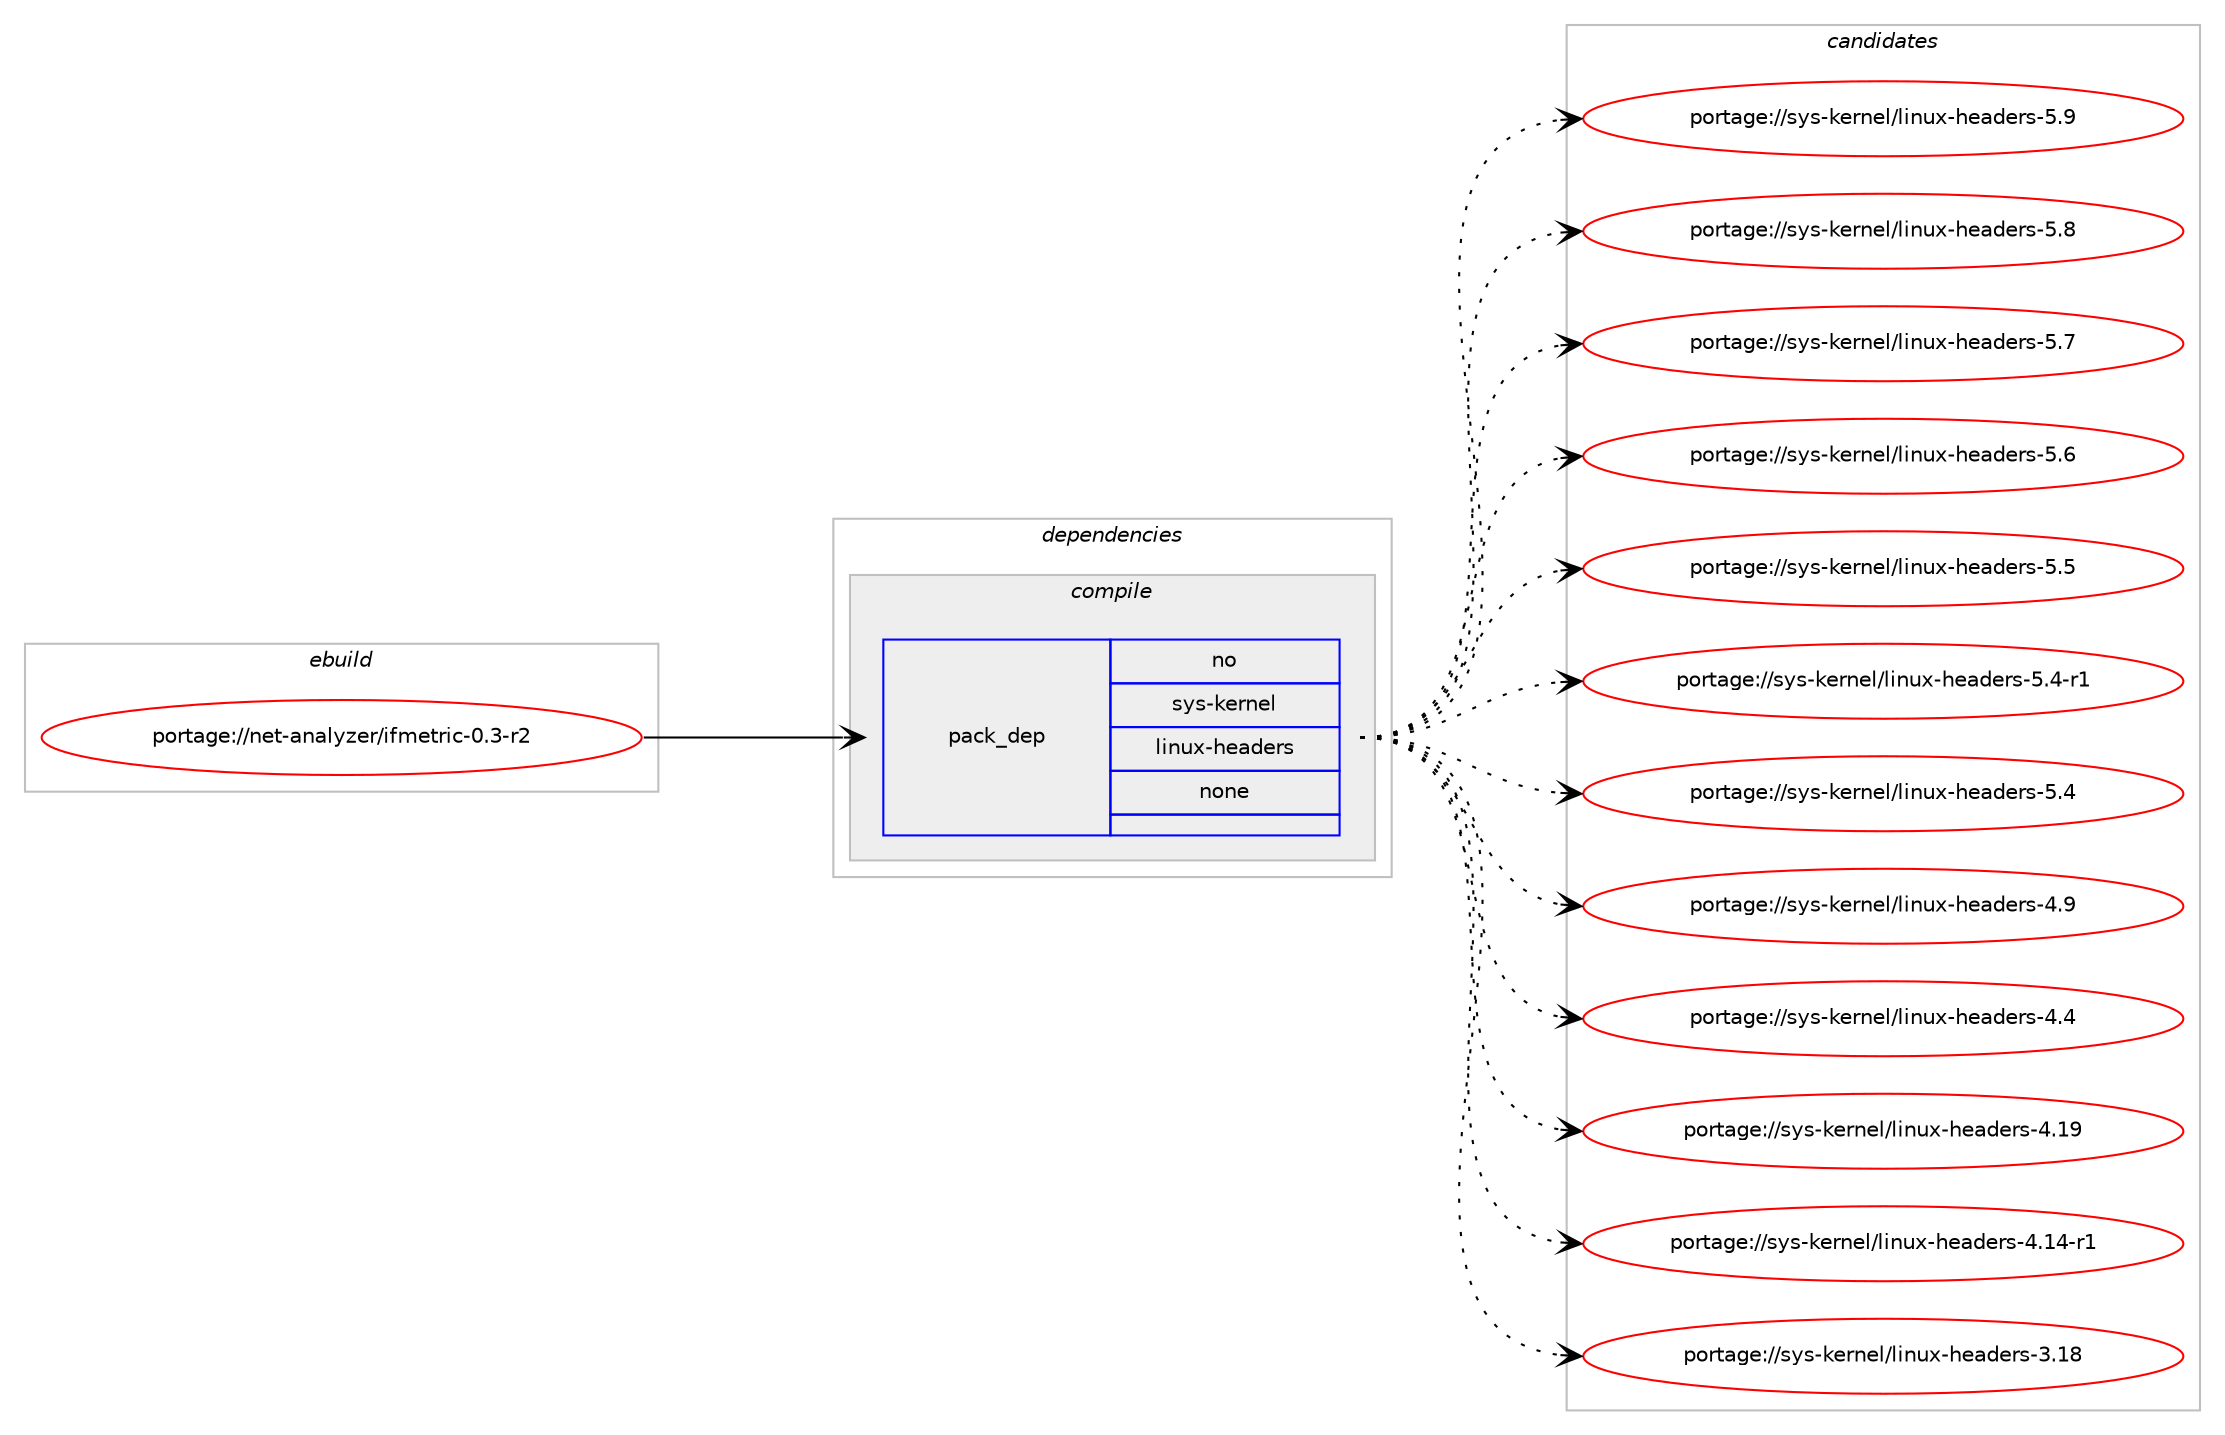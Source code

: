 digraph prolog {

# *************
# Graph options
# *************

newrank=true;
concentrate=true;
compound=true;
graph [rankdir=LR,fontname=Helvetica,fontsize=10,ranksep=1.5];#, ranksep=2.5, nodesep=0.2];
edge  [arrowhead=vee];
node  [fontname=Helvetica,fontsize=10];

# **********
# The ebuild
# **********

subgraph cluster_leftcol {
color=gray;
rank=same;
label=<<i>ebuild</i>>;
id [label="portage://net-analyzer/ifmetric-0.3-r2", color=red, width=4, href="../net-analyzer/ifmetric-0.3-r2.svg"];
}

# ****************
# The dependencies
# ****************

subgraph cluster_midcol {
color=gray;
label=<<i>dependencies</i>>;
subgraph cluster_compile {
fillcolor="#eeeeee";
style=filled;
label=<<i>compile</i>>;
subgraph pack3160 {
dependency3889 [label=<<TABLE BORDER="0" CELLBORDER="1" CELLSPACING="0" CELLPADDING="4" WIDTH="220"><TR><TD ROWSPAN="6" CELLPADDING="30">pack_dep</TD></TR><TR><TD WIDTH="110">no</TD></TR><TR><TD>sys-kernel</TD></TR><TR><TD>linux-headers</TD></TR><TR><TD>none</TD></TR><TR><TD></TD></TR></TABLE>>, shape=none, color=blue];
}
id:e -> dependency3889:w [weight=20,style="solid",arrowhead="vee"];
}
subgraph cluster_compileandrun {
fillcolor="#eeeeee";
style=filled;
label=<<i>compile and run</i>>;
}
subgraph cluster_run {
fillcolor="#eeeeee";
style=filled;
label=<<i>run</i>>;
}
}

# **************
# The candidates
# **************

subgraph cluster_choices {
rank=same;
color=gray;
label=<<i>candidates</i>>;

subgraph choice3160 {
color=black;
nodesep=1;
choice1151211154510710111411010110847108105110117120451041019710010111411545534657 [label="portage://sys-kernel/linux-headers-5.9", color=red, width=4,href="../sys-kernel/linux-headers-5.9.svg"];
choice1151211154510710111411010110847108105110117120451041019710010111411545534656 [label="portage://sys-kernel/linux-headers-5.8", color=red, width=4,href="../sys-kernel/linux-headers-5.8.svg"];
choice1151211154510710111411010110847108105110117120451041019710010111411545534655 [label="portage://sys-kernel/linux-headers-5.7", color=red, width=4,href="../sys-kernel/linux-headers-5.7.svg"];
choice1151211154510710111411010110847108105110117120451041019710010111411545534654 [label="portage://sys-kernel/linux-headers-5.6", color=red, width=4,href="../sys-kernel/linux-headers-5.6.svg"];
choice1151211154510710111411010110847108105110117120451041019710010111411545534653 [label="portage://sys-kernel/linux-headers-5.5", color=red, width=4,href="../sys-kernel/linux-headers-5.5.svg"];
choice11512111545107101114110101108471081051101171204510410197100101114115455346524511449 [label="portage://sys-kernel/linux-headers-5.4-r1", color=red, width=4,href="../sys-kernel/linux-headers-5.4-r1.svg"];
choice1151211154510710111411010110847108105110117120451041019710010111411545534652 [label="portage://sys-kernel/linux-headers-5.4", color=red, width=4,href="../sys-kernel/linux-headers-5.4.svg"];
choice1151211154510710111411010110847108105110117120451041019710010111411545524657 [label="portage://sys-kernel/linux-headers-4.9", color=red, width=4,href="../sys-kernel/linux-headers-4.9.svg"];
choice1151211154510710111411010110847108105110117120451041019710010111411545524652 [label="portage://sys-kernel/linux-headers-4.4", color=red, width=4,href="../sys-kernel/linux-headers-4.4.svg"];
choice115121115451071011141101011084710810511011712045104101971001011141154552464957 [label="portage://sys-kernel/linux-headers-4.19", color=red, width=4,href="../sys-kernel/linux-headers-4.19.svg"];
choice1151211154510710111411010110847108105110117120451041019710010111411545524649524511449 [label="portage://sys-kernel/linux-headers-4.14-r1", color=red, width=4,href="../sys-kernel/linux-headers-4.14-r1.svg"];
choice115121115451071011141101011084710810511011712045104101971001011141154551464956 [label="portage://sys-kernel/linux-headers-3.18", color=red, width=4,href="../sys-kernel/linux-headers-3.18.svg"];
dependency3889:e -> choice1151211154510710111411010110847108105110117120451041019710010111411545534657:w [style=dotted,weight="100"];
dependency3889:e -> choice1151211154510710111411010110847108105110117120451041019710010111411545534656:w [style=dotted,weight="100"];
dependency3889:e -> choice1151211154510710111411010110847108105110117120451041019710010111411545534655:w [style=dotted,weight="100"];
dependency3889:e -> choice1151211154510710111411010110847108105110117120451041019710010111411545534654:w [style=dotted,weight="100"];
dependency3889:e -> choice1151211154510710111411010110847108105110117120451041019710010111411545534653:w [style=dotted,weight="100"];
dependency3889:e -> choice11512111545107101114110101108471081051101171204510410197100101114115455346524511449:w [style=dotted,weight="100"];
dependency3889:e -> choice1151211154510710111411010110847108105110117120451041019710010111411545534652:w [style=dotted,weight="100"];
dependency3889:e -> choice1151211154510710111411010110847108105110117120451041019710010111411545524657:w [style=dotted,weight="100"];
dependency3889:e -> choice1151211154510710111411010110847108105110117120451041019710010111411545524652:w [style=dotted,weight="100"];
dependency3889:e -> choice115121115451071011141101011084710810511011712045104101971001011141154552464957:w [style=dotted,weight="100"];
dependency3889:e -> choice1151211154510710111411010110847108105110117120451041019710010111411545524649524511449:w [style=dotted,weight="100"];
dependency3889:e -> choice115121115451071011141101011084710810511011712045104101971001011141154551464956:w [style=dotted,weight="100"];
}
}

}
